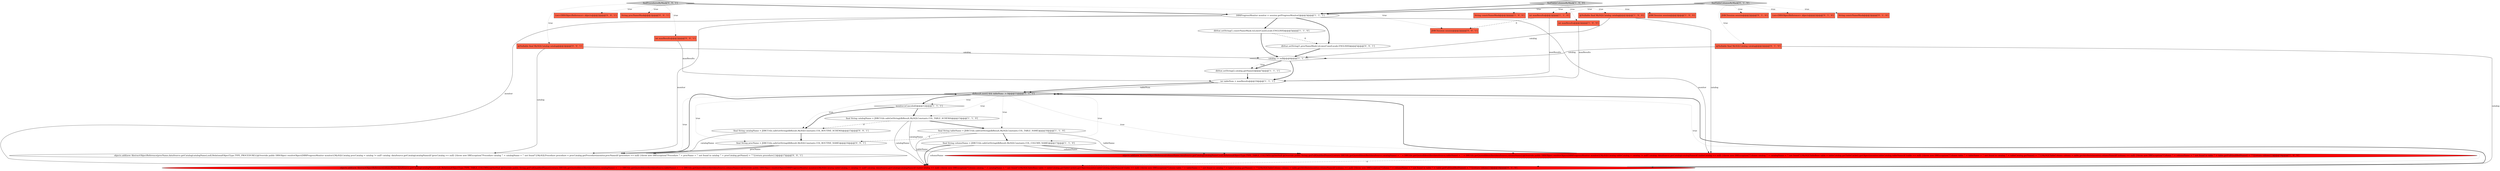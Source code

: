 digraph {
13 [style = filled, label = "@Nullable final MySQLCatalog catalog@@@2@@@['1', '0', '0']", fillcolor = tomato, shape = box image = "AAA0AAABBB1BBB"];
0 [style = filled, label = "int maxResults@@@2@@@['1', '0', '0']", fillcolor = tomato, shape = box image = "AAA0AAABBB1BBB"];
10 [style = filled, label = "monitor.isCanceled()@@@12@@@['1', '1', '1']", fillcolor = white, shape = diamond image = "AAA0AAABBB1BBB"];
23 [style = filled, label = "final String catalogName = JDBCUtils.safeGetString(dbResult,MySQLConstants.COL_ROUTINE_SCHEMA)@@@15@@@['0', '0', '1']", fillcolor = white, shape = ellipse image = "AAA0AAABBB3BBB"];
17 [style = filled, label = "JDBCSession session@@@2@@@['0', '1', '0']", fillcolor = tomato, shape = box image = "AAA0AAABBB2BBB"];
25 [style = filled, label = "@Nullable final MySQLCatalog catalog@@@2@@@['0', '0', '1']", fillcolor = tomato, shape = box image = "AAA0AAABBB3BBB"];
5 [style = filled, label = "final String columnName = JDBCUtils.safeGetString(dbResult,MySQLConstants.COL_COLUMN_NAME)@@@17@@@['1', '1', '0']", fillcolor = white, shape = ellipse image = "AAA0AAABBB1BBB"];
12 [style = filled, label = "DBRProgressMonitor monitor = session.getProgressMonitor()@@@3@@@['1', '1', '1']", fillcolor = white, shape = ellipse image = "AAA0AAABBB1BBB"];
28 [style = filled, label = "String procNameMask@@@2@@@['0', '0', '1']", fillcolor = tomato, shape = box image = "AAA0AAABBB3BBB"];
14 [style = filled, label = "int maxResults@@@2@@@['1', '1', '0']", fillcolor = tomato, shape = box image = "AAA0AAABBB1BBB"];
20 [style = filled, label = "List<DBSObjectReference> objects@@@2@@@['0', '1', '0']", fillcolor = tomato, shape = box image = "AAA0AAABBB2BBB"];
2 [style = filled, label = "dbResult.next() && tableNum-- > 0@@@11@@@['1', '1', '1']", fillcolor = lightgray, shape = diamond image = "AAA0AAABBB1BBB"];
22 [style = filled, label = "objects.add(new AbstractObjectReference(columnName,dataSource.getCatalog(catalogName),null,,RelationalObjectType.TYPE_TABLE_COLUMN){@NotNull @Override public String getFullQualifiedName(){return DBUtils.getQuotedIdentifier(dataSource,catalogName) + '.' + DBUtils.getQuotedIdentifier(dataSource,tableName) + '.' + DBUtils.getQuotedIdentifier(dataSource,columnName)}@Override public DBSObject resolveObject(DBRProgressMonitor monitor){MySQLCatalog tableCatalog = catalog != null? catalog: dataSource.getCatalog(catalogName)if (tableCatalog == null) {throw new DBException(\"Column catalog '\" + catalogName + \"' not found\")}MySQLTableBase table = tableCatalog.getTableCache().getObject(monitor,tableCatalog,tableName)if (table == null) {throw new DBException(\"Column table '\" + tableName + \"' not found in catalog '\" + tableCatalog.getName() + \"'\")}MySQLTableColumn column = table.getAttribute(monitor,columnName)if (column == null) {throw new DBException(\"Column '\" + columnName + \"' not found in table '\" + table.getFullQualifiedName() + \"'\")}return column}})@@@18@@@['0', '1', '0']", fillcolor = red, shape = ellipse image = "AAA1AAABBB2BBB"];
24 [style = filled, label = "findProceduresByMask['0', '0', '1']", fillcolor = lightgray, shape = diamond image = "AAA0AAABBB3BBB"];
32 [style = filled, label = "JDBCSession session@@@2@@@['0', '0', '1']", fillcolor = tomato, shape = box image = "AAA0AAABBB3BBB"];
6 [style = filled, label = "int tableNum = maxResults@@@10@@@['1', '1', '1']", fillcolor = white, shape = ellipse image = "AAA0AAABBB1BBB"];
1 [style = filled, label = "catalog != null@@@6@@@['1', '1', '1']", fillcolor = white, shape = diamond image = "AAA0AAABBB1BBB"];
21 [style = filled, label = "@Nullable final MySQLCatalog catalog@@@2@@@['0', '1', '0']", fillcolor = tomato, shape = box image = "AAA0AAABBB2BBB"];
9 [style = filled, label = "String constrNameMask@@@2@@@['1', '0', '0']", fillcolor = tomato, shape = box image = "AAA0AAABBB1BBB"];
26 [style = filled, label = "int maxResults@@@2@@@['0', '0', '1']", fillcolor = tomato, shape = box image = "AAA0AAABBB3BBB"];
19 [style = filled, label = "findTableColumnsByMask['0', '1', '0']", fillcolor = lightgray, shape = diamond image = "AAA0AAABBB2BBB"];
27 [style = filled, label = "final String procName = JDBCUtils.safeGetString(dbResult,MySQLConstants.COL_ROUTINE_NAME)@@@16@@@['0', '0', '1']", fillcolor = white, shape = ellipse image = "AAA0AAABBB3BBB"];
7 [style = filled, label = "findTableColumnsByMask['1', '0', '0']", fillcolor = lightgray, shape = diamond image = "AAA0AAABBB1BBB"];
11 [style = filled, label = "objects.add(new AbstractObjectReference(columnName,dataSource.getCatalog(catalogName),null,RelationalObjectType.TYPE_TABLE_COLUMN){@NotNull @Override public String getFullQualifiedName(){return DBUtils.getQuotedIdentifier(dataSource,catalogName) + '.' + DBUtils.getQuotedIdentifier(dataSource,tableName) + '.' + DBUtils.getQuotedIdentifier(dataSource,columnName)}@Override public DBSObject resolveObject(DBRProgressMonitor monitor){MySQLCatalog tableCatalog = catalog != null? catalog: dataSource.getCatalog(catalogName)if (tableCatalog == null) {throw new DBException(\"Column catalog '\" + catalogName + \"' not found\")}MySQLTableBase table = tableCatalog.getTableCache().getObject(monitor,tableCatalog,tableName)if (table == null) {throw new DBException(\"Column table '\" + tableName + \"' not found in catalog '\" + tableCatalog.getName() + \"'\")}MySQLTableColumn column = table.getAttribute(monitor,columnName)if (column == null) {throw new DBException(\"Column '\" + columnName + \"' not found in table '\" + table.getFullQualifiedName() + \"'\")}return column}})@@@18@@@['1', '0', '0']", fillcolor = red, shape = ellipse image = "AAA1AAABBB1BBB"];
16 [style = filled, label = "final String tableName = JDBCUtils.safeGetString(dbResult,MySQLConstants.COL_TABLE_NAME)@@@16@@@['1', '1', '0']", fillcolor = white, shape = ellipse image = "AAA0AAABBB1BBB"];
8 [style = filled, label = "JDBCSession session@@@2@@@['1', '0', '0']", fillcolor = tomato, shape = box image = "AAA0AAABBB1BBB"];
4 [style = filled, label = "dbStat.setString(2,catalog.getName())@@@7@@@['1', '1', '1']", fillcolor = white, shape = ellipse image = "AAA0AAABBB1BBB"];
31 [style = filled, label = "List<DBSObjectReference> objects@@@2@@@['0', '0', '1']", fillcolor = tomato, shape = box image = "AAA0AAABBB3BBB"];
15 [style = filled, label = "dbStat.setString(1,constrNameMask.toLowerCase(Locale.ENGLISH))@@@5@@@['1', '1', '0']", fillcolor = white, shape = ellipse image = "AAA0AAABBB1BBB"];
29 [style = filled, label = "dbStat.setString(1,procNameMask.toLowerCase(Locale.ENGLISH))@@@5@@@['0', '0', '1']", fillcolor = white, shape = ellipse image = "AAA0AAABBB3BBB"];
3 [style = filled, label = "final String catalogName = JDBCUtils.safeGetString(dbResult,MySQLConstants.COL_TABLE_SCHEMA)@@@15@@@['1', '1', '0']", fillcolor = white, shape = ellipse image = "AAA0AAABBB1BBB"];
18 [style = filled, label = "String constrNameMask@@@2@@@['0', '1', '0']", fillcolor = tomato, shape = box image = "AAA0AAABBB2BBB"];
30 [style = filled, label = "objects.add(new AbstractObjectReference(procName,dataSource.getCatalog(catalogName),null,RelationalObjectType.TYPE_PROCEDURE){@Override public DBSObject resolveObject(DBRProgressMonitor monitor){MySQLCatalog procCatalog = catalog != null? catalog: dataSource.getCatalog(catalogName)if (procCatalog == null) {throw new DBException(\"Procedure catalog '\" + catalogName + \"' not found\")}MySQLProcedure procedure = procCatalog.getProcedure(monitor,procName)if (procedure == null) {throw new DBException(\"Procedure '\" + procName + \"' not found in catalog '\" + procCatalog.getName() + \"'\")}return procedure}})@@@17@@@['0', '0', '1']", fillcolor = white, shape = ellipse image = "AAA0AAABBB3BBB"];
2->3 [style = dotted, label="true"];
0->6 [style = solid, label="maxResults"];
12->22 [style = solid, label="monitor"];
19->14 [style = dotted, label="true"];
1->4 [style = bold, label=""];
24->12 [style = bold, label=""];
6->2 [style = solid, label="tableNum"];
24->32 [style = dotted, label="true"];
3->11 [style = solid, label="catalogName"];
22->2 [style = bold, label=""];
21->22 [style = solid, label="catalog"];
25->30 [style = solid, label="catalog"];
23->27 [style = bold, label=""];
16->11 [style = solid, label="tableName"];
19->12 [style = bold, label=""];
4->6 [style = bold, label=""];
7->12 [style = bold, label=""];
2->22 [style = dotted, label="true"];
19->17 [style = dotted, label="true"];
19->20 [style = dotted, label="true"];
24->25 [style = dotted, label="true"];
7->13 [style = dotted, label="true"];
27->30 [style = bold, label=""];
16->27 [style = dashed, label="0"];
24->31 [style = dotted, label="true"];
12->15 [style = bold, label=""];
19->18 [style = dotted, label="true"];
11->22 [style = dashed, label="0"];
12->11 [style = solid, label="monitor"];
5->11 [style = solid, label="columnName"];
10->3 [style = bold, label=""];
2->23 [style = dotted, label="true"];
2->30 [style = dotted, label="true"];
1->4 [style = dotted, label="true"];
19->21 [style = dotted, label="true"];
15->29 [style = dashed, label="0"];
7->9 [style = dotted, label="true"];
3->16 [style = bold, label=""];
7->0 [style = dotted, label="true"];
2->10 [style = bold, label=""];
24->28 [style = dotted, label="true"];
2->16 [style = dotted, label="true"];
14->6 [style = solid, label="maxResults"];
11->2 [style = bold, label=""];
6->2 [style = bold, label=""];
2->11 [style = dotted, label="true"];
3->23 [style = dashed, label="0"];
3->22 [style = solid, label="catalogName"];
1->6 [style = bold, label=""];
12->29 [style = bold, label=""];
14->32 [style = dashed, label="0"];
27->30 [style = solid, label="procName"];
2->27 [style = dotted, label="true"];
24->26 [style = dotted, label="true"];
10->23 [style = bold, label=""];
26->6 [style = solid, label="maxResults"];
16->22 [style = solid, label="tableName"];
21->1 [style = solid, label="catalog"];
13->1 [style = solid, label="catalog"];
13->11 [style = solid, label="catalog"];
16->5 [style = bold, label=""];
12->30 [style = solid, label="monitor"];
5->11 [style = bold, label=""];
29->1 [style = bold, label=""];
30->2 [style = bold, label=""];
25->1 [style = solid, label="catalog"];
2->5 [style = dotted, label="true"];
7->8 [style = dotted, label="true"];
5->22 [style = bold, label=""];
5->22 [style = solid, label="columnName"];
23->30 [style = solid, label="catalogName"];
2->10 [style = dotted, label="true"];
15->1 [style = bold, label=""];
7->14 [style = dotted, label="true"];
}
